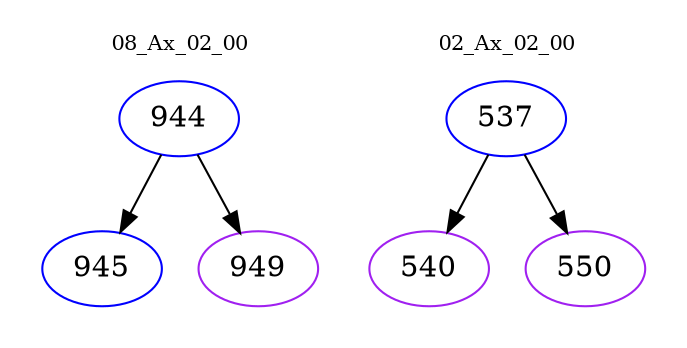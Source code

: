 digraph{
subgraph cluster_0 {
color = white
label = "08_Ax_02_00";
fontsize=10;
T0_944 [label="944", color="blue"]
T0_944 -> T0_945 [color="black"]
T0_945 [label="945", color="blue"]
T0_944 -> T0_949 [color="black"]
T0_949 [label="949", color="purple"]
}
subgraph cluster_1 {
color = white
label = "02_Ax_02_00";
fontsize=10;
T1_537 [label="537", color="blue"]
T1_537 -> T1_540 [color="black"]
T1_540 [label="540", color="purple"]
T1_537 -> T1_550 [color="black"]
T1_550 [label="550", color="purple"]
}
}
